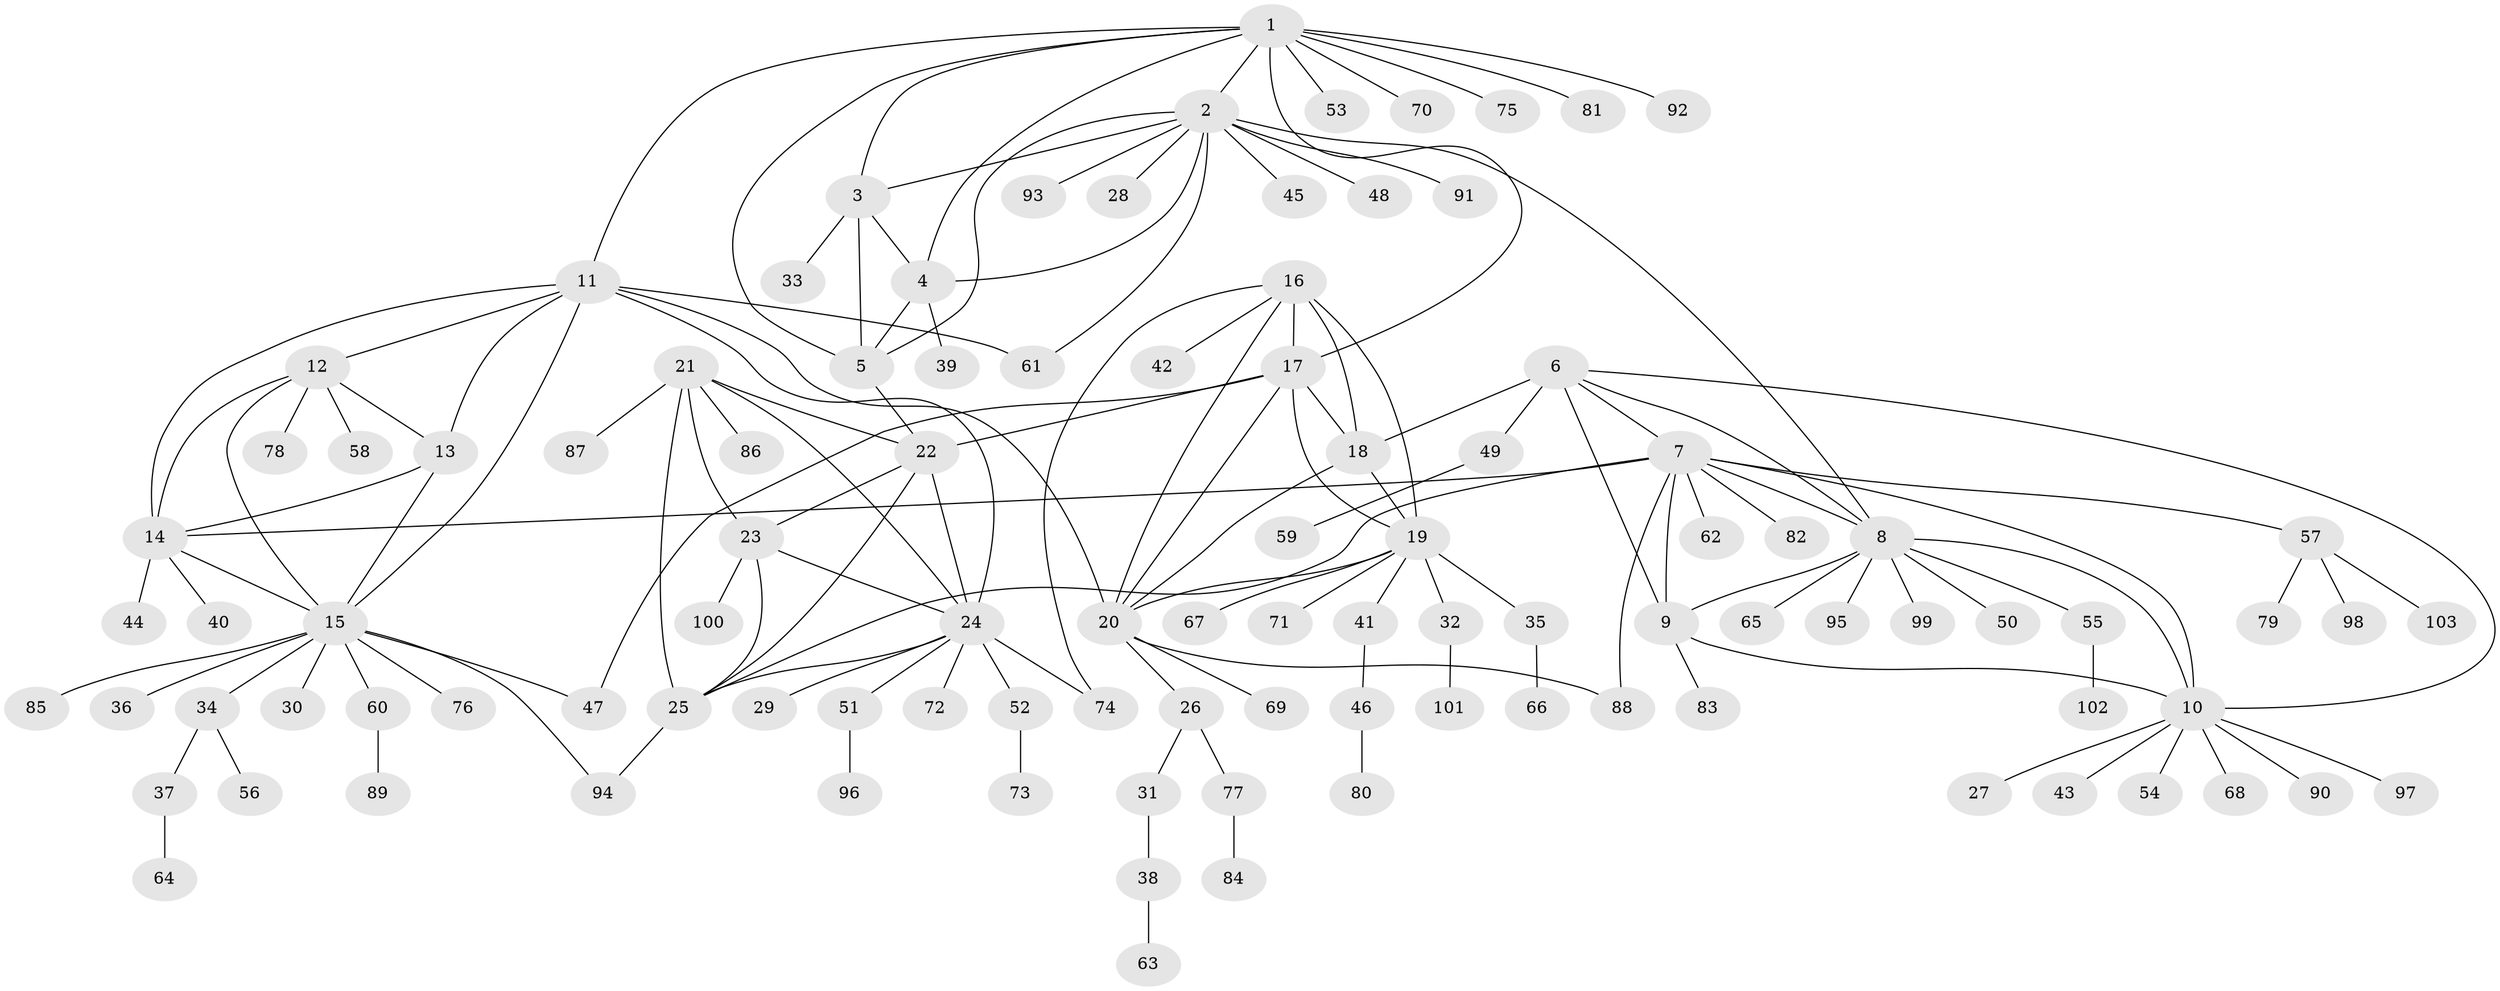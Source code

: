 // Generated by graph-tools (version 1.1) at 2025/55/03/09/25 04:55:43]
// undirected, 103 vertices, 143 edges
graph export_dot {
graph [start="1"]
  node [color=gray90,style=filled];
  1;
  2;
  3;
  4;
  5;
  6;
  7;
  8;
  9;
  10;
  11;
  12;
  13;
  14;
  15;
  16;
  17;
  18;
  19;
  20;
  21;
  22;
  23;
  24;
  25;
  26;
  27;
  28;
  29;
  30;
  31;
  32;
  33;
  34;
  35;
  36;
  37;
  38;
  39;
  40;
  41;
  42;
  43;
  44;
  45;
  46;
  47;
  48;
  49;
  50;
  51;
  52;
  53;
  54;
  55;
  56;
  57;
  58;
  59;
  60;
  61;
  62;
  63;
  64;
  65;
  66;
  67;
  68;
  69;
  70;
  71;
  72;
  73;
  74;
  75;
  76;
  77;
  78;
  79;
  80;
  81;
  82;
  83;
  84;
  85;
  86;
  87;
  88;
  89;
  90;
  91;
  92;
  93;
  94;
  95;
  96;
  97;
  98;
  99;
  100;
  101;
  102;
  103;
  1 -- 2;
  1 -- 3;
  1 -- 4;
  1 -- 5;
  1 -- 11;
  1 -- 17;
  1 -- 53;
  1 -- 70;
  1 -- 75;
  1 -- 81;
  1 -- 92;
  2 -- 3;
  2 -- 4;
  2 -- 5;
  2 -- 8;
  2 -- 28;
  2 -- 45;
  2 -- 48;
  2 -- 61;
  2 -- 91;
  2 -- 93;
  3 -- 4;
  3 -- 5;
  3 -- 33;
  4 -- 5;
  4 -- 39;
  5 -- 22;
  6 -- 7;
  6 -- 8;
  6 -- 9;
  6 -- 10;
  6 -- 18;
  6 -- 49;
  7 -- 8;
  7 -- 9;
  7 -- 10;
  7 -- 14;
  7 -- 25;
  7 -- 57;
  7 -- 62;
  7 -- 82;
  7 -- 88;
  8 -- 9;
  8 -- 10;
  8 -- 50;
  8 -- 55;
  8 -- 65;
  8 -- 95;
  8 -- 99;
  9 -- 10;
  9 -- 83;
  10 -- 27;
  10 -- 43;
  10 -- 54;
  10 -- 68;
  10 -- 90;
  10 -- 97;
  11 -- 12;
  11 -- 13;
  11 -- 14;
  11 -- 15;
  11 -- 20;
  11 -- 24;
  11 -- 61;
  12 -- 13;
  12 -- 14;
  12 -- 15;
  12 -- 58;
  12 -- 78;
  13 -- 14;
  13 -- 15;
  14 -- 15;
  14 -- 40;
  14 -- 44;
  15 -- 30;
  15 -- 34;
  15 -- 36;
  15 -- 47;
  15 -- 60;
  15 -- 76;
  15 -- 85;
  15 -- 94;
  16 -- 17;
  16 -- 18;
  16 -- 19;
  16 -- 20;
  16 -- 42;
  16 -- 74;
  17 -- 18;
  17 -- 19;
  17 -- 20;
  17 -- 22;
  17 -- 47;
  18 -- 19;
  18 -- 20;
  19 -- 20;
  19 -- 32;
  19 -- 35;
  19 -- 41;
  19 -- 67;
  19 -- 71;
  20 -- 26;
  20 -- 69;
  20 -- 88;
  21 -- 22;
  21 -- 23;
  21 -- 24;
  21 -- 25;
  21 -- 86;
  21 -- 87;
  22 -- 23;
  22 -- 24;
  22 -- 25;
  23 -- 24;
  23 -- 25;
  23 -- 100;
  24 -- 25;
  24 -- 29;
  24 -- 51;
  24 -- 52;
  24 -- 72;
  24 -- 74;
  25 -- 94;
  26 -- 31;
  26 -- 77;
  31 -- 38;
  32 -- 101;
  34 -- 37;
  34 -- 56;
  35 -- 66;
  37 -- 64;
  38 -- 63;
  41 -- 46;
  46 -- 80;
  49 -- 59;
  51 -- 96;
  52 -- 73;
  55 -- 102;
  57 -- 79;
  57 -- 98;
  57 -- 103;
  60 -- 89;
  77 -- 84;
}

